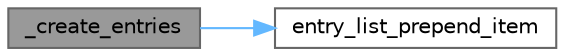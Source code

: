 digraph "_create_entries"
{
 // LATEX_PDF_SIZE
  bgcolor="transparent";
  edge [fontname=Helvetica,fontsize=10,labelfontname=Helvetica,labelfontsize=10];
  node [fontname=Helvetica,fontsize=10,shape=box,height=0.2,width=0.4];
  rankdir="LR";
  Node1 [id="Node000001",label="_create_entries",height=0.2,width=0.4,color="gray40", fillcolor="grey60", style="filled", fontcolor="black",tooltip=" "];
  Node1 -> Node2 [id="edge1_Node000001_Node000002",color="steelblue1",style="solid",tooltip=" "];
  Node2 [id="Node000002",label="entry_list_prepend_item",height=0.2,width=0.4,color="grey40", fillcolor="white", style="filled",URL="$entry_8c.html#a28161f068a34bf7210e44b835aa8bd10",tooltip="Prepends an entry to the list."];
}
